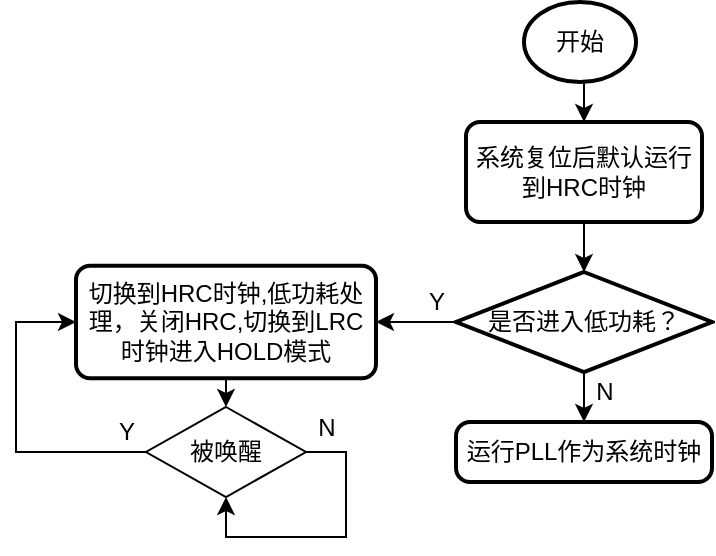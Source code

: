 <mxfile version="20.0.1" type="github">
  <diagram id="Eu5KaF82Etytcw_lHAuo" name="第 1 页">
    <mxGraphModel dx="877" dy="441" grid="0" gridSize="10" guides="1" tooltips="1" connect="1" arrows="1" fold="1" page="1" pageScale="1" pageWidth="827" pageHeight="1169" math="0" shadow="0">
      <root>
        <mxCell id="0" />
        <mxCell id="1" parent="0" />
        <mxCell id="QEToAd3EMXx1rYYdfRXe-6" style="edgeStyle=orthogonalEdgeStyle;rounded=0;orthogonalLoop=1;jettySize=auto;html=1;exitX=0.5;exitY=1;exitDx=0;exitDy=0;exitPerimeter=0;entryX=0.5;entryY=0;entryDx=0;entryDy=0;" parent="1" source="QEToAd3EMXx1rYYdfRXe-1" target="QEToAd3EMXx1rYYdfRXe-5" edge="1">
          <mxGeometry relative="1" as="geometry" />
        </mxCell>
        <mxCell id="QEToAd3EMXx1rYYdfRXe-1" value="开始" style="strokeWidth=2;html=1;shape=mxgraph.flowchart.start_2;whiteSpace=wrap;" parent="1" vertex="1">
          <mxGeometry x="384" y="110" width="56" height="40" as="geometry" />
        </mxCell>
        <mxCell id="QEToAd3EMXx1rYYdfRXe-9" value="" style="edgeStyle=orthogonalEdgeStyle;rounded=0;orthogonalLoop=1;jettySize=auto;html=1;" parent="1" source="QEToAd3EMXx1rYYdfRXe-3" target="QEToAd3EMXx1rYYdfRXe-8" edge="1">
          <mxGeometry relative="1" as="geometry" />
        </mxCell>
        <mxCell id="QEToAd3EMXx1rYYdfRXe-13" style="edgeStyle=orthogonalEdgeStyle;rounded=0;orthogonalLoop=1;jettySize=auto;html=1;exitX=0;exitY=0.5;exitDx=0;exitDy=0;exitPerimeter=0;entryX=1;entryY=0.5;entryDx=0;entryDy=0;" parent="1" source="QEToAd3EMXx1rYYdfRXe-3" target="QEToAd3EMXx1rYYdfRXe-12" edge="1">
          <mxGeometry relative="1" as="geometry" />
        </mxCell>
        <mxCell id="QEToAd3EMXx1rYYdfRXe-3" value="是否进入低功耗？" style="strokeWidth=2;html=1;shape=mxgraph.flowchart.decision;whiteSpace=wrap;" parent="1" vertex="1">
          <mxGeometry x="350" y="245" width="128" height="50" as="geometry" />
        </mxCell>
        <mxCell id="QEToAd3EMXx1rYYdfRXe-7" style="edgeStyle=orthogonalEdgeStyle;rounded=0;orthogonalLoop=1;jettySize=auto;html=1;exitX=0.5;exitY=1;exitDx=0;exitDy=0;entryX=0.5;entryY=0;entryDx=0;entryDy=0;entryPerimeter=0;" parent="1" source="QEToAd3EMXx1rYYdfRXe-5" target="QEToAd3EMXx1rYYdfRXe-3" edge="1">
          <mxGeometry relative="1" as="geometry" />
        </mxCell>
        <mxCell id="QEToAd3EMXx1rYYdfRXe-5" value="系统复位后默认运行&lt;br&gt;&lt;font style=&quot;font-size: 12px;&quot;&gt;到HRC时钟&lt;/font&gt;" style="rounded=1;whiteSpace=wrap;html=1;absoluteArcSize=1;arcSize=14;strokeWidth=2;" parent="1" vertex="1">
          <mxGeometry x="355" y="170" width="118" height="50" as="geometry" />
        </mxCell>
        <mxCell id="QEToAd3EMXx1rYYdfRXe-8" value="运行PLL作为系统时钟" style="rounded=1;whiteSpace=wrap;html=1;absoluteArcSize=1;arcSize=14;strokeWidth=2;" parent="1" vertex="1">
          <mxGeometry x="350" y="320" width="128" height="30" as="geometry" />
        </mxCell>
        <mxCell id="QEToAd3EMXx1rYYdfRXe-10" value="N" style="text;html=1;align=center;verticalAlign=middle;resizable=0;points=[];autosize=1;strokeColor=none;fillColor=none;" parent="1" vertex="1">
          <mxGeometry x="414" y="295" width="20" height="20" as="geometry" />
        </mxCell>
        <mxCell id="xzZmTJNLC_8SwiiFBc0S-3" style="edgeStyle=orthogonalEdgeStyle;rounded=0;orthogonalLoop=1;jettySize=auto;html=1;exitX=0.5;exitY=1;exitDx=0;exitDy=0;entryX=0.5;entryY=0;entryDx=0;entryDy=0;fontFamily=Helvetica;fontSize=12;" edge="1" parent="1" source="QEToAd3EMXx1rYYdfRXe-12" target="xzZmTJNLC_8SwiiFBc0S-2">
          <mxGeometry relative="1" as="geometry" />
        </mxCell>
        <mxCell id="QEToAd3EMXx1rYYdfRXe-12" value="切换到HRC时钟,低功耗处理，关闭HRC,切换到LRC时钟进入HOLD模式" style="rounded=1;whiteSpace=wrap;html=1;absoluteArcSize=1;arcSize=14;strokeWidth=2;" parent="1" vertex="1">
          <mxGeometry x="160" y="241.88" width="150" height="56.25" as="geometry" />
        </mxCell>
        <mxCell id="QEToAd3EMXx1rYYdfRXe-14" value="Y" style="text;html=1;align=center;verticalAlign=middle;resizable=0;points=[];autosize=1;strokeColor=none;fillColor=none;" parent="1" vertex="1">
          <mxGeometry x="330" y="250" width="20" height="20" as="geometry" />
        </mxCell>
        <mxCell id="xzZmTJNLC_8SwiiFBc0S-6" style="edgeStyle=orthogonalEdgeStyle;rounded=0;orthogonalLoop=1;jettySize=auto;html=1;exitX=0;exitY=0.5;exitDx=0;exitDy=0;entryX=0;entryY=0.5;entryDx=0;entryDy=0;fontFamily=Helvetica;fontSize=12;" edge="1" parent="1" source="xzZmTJNLC_8SwiiFBc0S-2" target="QEToAd3EMXx1rYYdfRXe-12">
          <mxGeometry relative="1" as="geometry">
            <Array as="points">
              <mxPoint x="130" y="335" />
              <mxPoint x="130" y="270" />
            </Array>
          </mxGeometry>
        </mxCell>
        <mxCell id="xzZmTJNLC_8SwiiFBc0S-2" value="被唤醒" style="rhombus;whiteSpace=wrap;html=1;fontFamily=Helvetica;fontSize=12;" vertex="1" parent="1">
          <mxGeometry x="195" y="312.5" width="80" height="45" as="geometry" />
        </mxCell>
        <mxCell id="xzZmTJNLC_8SwiiFBc0S-4" style="edgeStyle=orthogonalEdgeStyle;rounded=0;orthogonalLoop=1;jettySize=auto;html=1;exitX=1;exitY=0.5;exitDx=0;exitDy=0;entryX=0.5;entryY=1;entryDx=0;entryDy=0;fontFamily=Helvetica;fontSize=12;" edge="1" parent="1" source="xzZmTJNLC_8SwiiFBc0S-2" target="xzZmTJNLC_8SwiiFBc0S-2">
          <mxGeometry relative="1" as="geometry" />
        </mxCell>
        <mxCell id="xzZmTJNLC_8SwiiFBc0S-5" value="N" style="text;html=1;align=center;verticalAlign=middle;resizable=0;points=[];autosize=1;strokeColor=none;fillColor=none;fontSize=12;fontFamily=Helvetica;" vertex="1" parent="1">
          <mxGeometry x="275" y="312.5" width="20" height="20" as="geometry" />
        </mxCell>
        <mxCell id="xzZmTJNLC_8SwiiFBc0S-7" value="Y" style="text;html=1;align=center;verticalAlign=middle;resizable=0;points=[];autosize=1;strokeColor=none;fillColor=none;fontSize=12;fontFamily=Helvetica;" vertex="1" parent="1">
          <mxGeometry x="175" y="315" width="20" height="20" as="geometry" />
        </mxCell>
      </root>
    </mxGraphModel>
  </diagram>
</mxfile>
